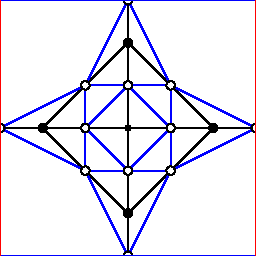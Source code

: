 /******************************************************************************
 *                                 LICENSE                                    *
 ******************************************************************************
 *  This file is part of Mathematics-and-Physics.                             *
 *                                                                            *
 *  Mathematics-and-Physics is free software: you can redistribute it and/or  *
 *  modify it under the terms of the GNU General Public License as published  *
 *  by the Free Software Foundation, either version 3 of the License, or      *
 *  (at your option) any later version.                                       *
 *                                                                            *
 *  Mathematics-and-Physics is distributed in the hope that it will be useful *
 *  but WITHOUT ANY WARRANTY; without even the implied warranty of            *
 *  MERCHANTABILITY or FITNESS FOR A PARTICULAR PURPOSE.  See the             *
 *  GNU General Public License for more details.                              *
 *                                                                            *
 *  You should have received a copy of the GNU General Public License         *
 *  along with Mathematics-and-Physics.  If not, see                          *
 *  <https://www.gnu.org/licenses/>.                                          *
 ******************************************************************************/

/*  Size of the figure.                                                       */
size(128);

/*  Array for vertices.                                                       */
pair[] T, U, V, W;

/*  Variables for indexing.                                                   */
int n;

/*  Variable for the angle a point has on the circle.                         */
real theta;

/*  Value for the edge of the square.                                         */
real edge = 1.5;

/*  Variables for computing where certain lines hit the edge of the square.   */
real x0, x1, y0, dx, dy;

/*  Pairs for the square representing the torus.                              */
pair A = (-edge, -edge);
pair B = (edge, -edge);
pair C = (-edge, edge);
pair D = (edge, edge);

pair midpoint(pair A, pair B)
{
    return (0.5*(A.x + B.x), 0.5*(A.y + B.y));
}

/*  Create the vertices on the circle.                                        */
for (n = 0; n < 4; ++n)
{
    /*  Compute the angle of the current point.                               */
    theta = 0.5*pi*n;

    /*  And compute the position of the point.                                */
    V[n] = expi(theta);
    U[n] = scale(0.5) * V[n];
    W[n] = scale(1.0 / sqrt(2.0)) * expi(theta + 0.25 * pi);
    T[n] = scale(edge) * V[n];
}
/*  End of for loop computing the vertices.                                   */

V[4] = (0.0, 0.0);
dot(V[4]);

/*  Draw the edges.                                                           */
draw(V[0] -- V[4]);
draw(V[1] -- V[4]);
draw(V[2] -- V[4]);
draw(V[3] -- V[4]);
draw(V[0] -- V[1] -- V[2] -- V[3] -- cycle);

draw(V[0] -- (edge, 0.0));
draw((-edge, 0.0) -- V[2]);
draw(V[1] -- (0.0, edge));
draw((0.0, -edge) -- V[3]);

draw(U[0] -- U[1], blue);
draw(U[1] -- U[2], blue);
draw(U[2] -- U[3], blue);
draw(U[3] -- U[0], blue);

draw(U[0] -- W[0], blue);
draw(U[1] -- W[1], blue);
draw(U[2] -- W[2], blue);
draw(U[3] -- W[3], blue);

draw(U[1] -- W[0], blue);
draw(U[2] -- W[1], blue);
draw(U[3] -- W[2], blue);
draw(U[0] -- W[3], blue);

draw(T[0] -- W[0], blue);
draw(T[1] -- W[1], blue);
draw(T[2] -- W[2], blue);
draw(T[3] -- W[3], blue);

draw(T[1] -- W[0], blue);
draw(T[2] -- W[1], blue);
draw(T[3] -- W[2], blue);
draw(T[0] -- W[3], blue);

for (n = 0; n < 4; ++n)
{
    /*  Draw a dot indicating the vertex.                                     */
    filldraw(circle(V[n], 0.05), black, black);
    filldraw(circle(U[n], 0.05), white, black);
    filldraw(circle(W[n], 0.05), white, black);
    filldraw(circle(T[n], 0.05), white, black);
}

draw(A -- B, blue + linewidth(1.0));
draw(C -- D, blue + linewidth(1.0));
draw(A -- C, red + linewidth(1.0));
draw(B -- D, red + linewidth(1.0));

clip(A -- B -- D -- C -- cycle);


